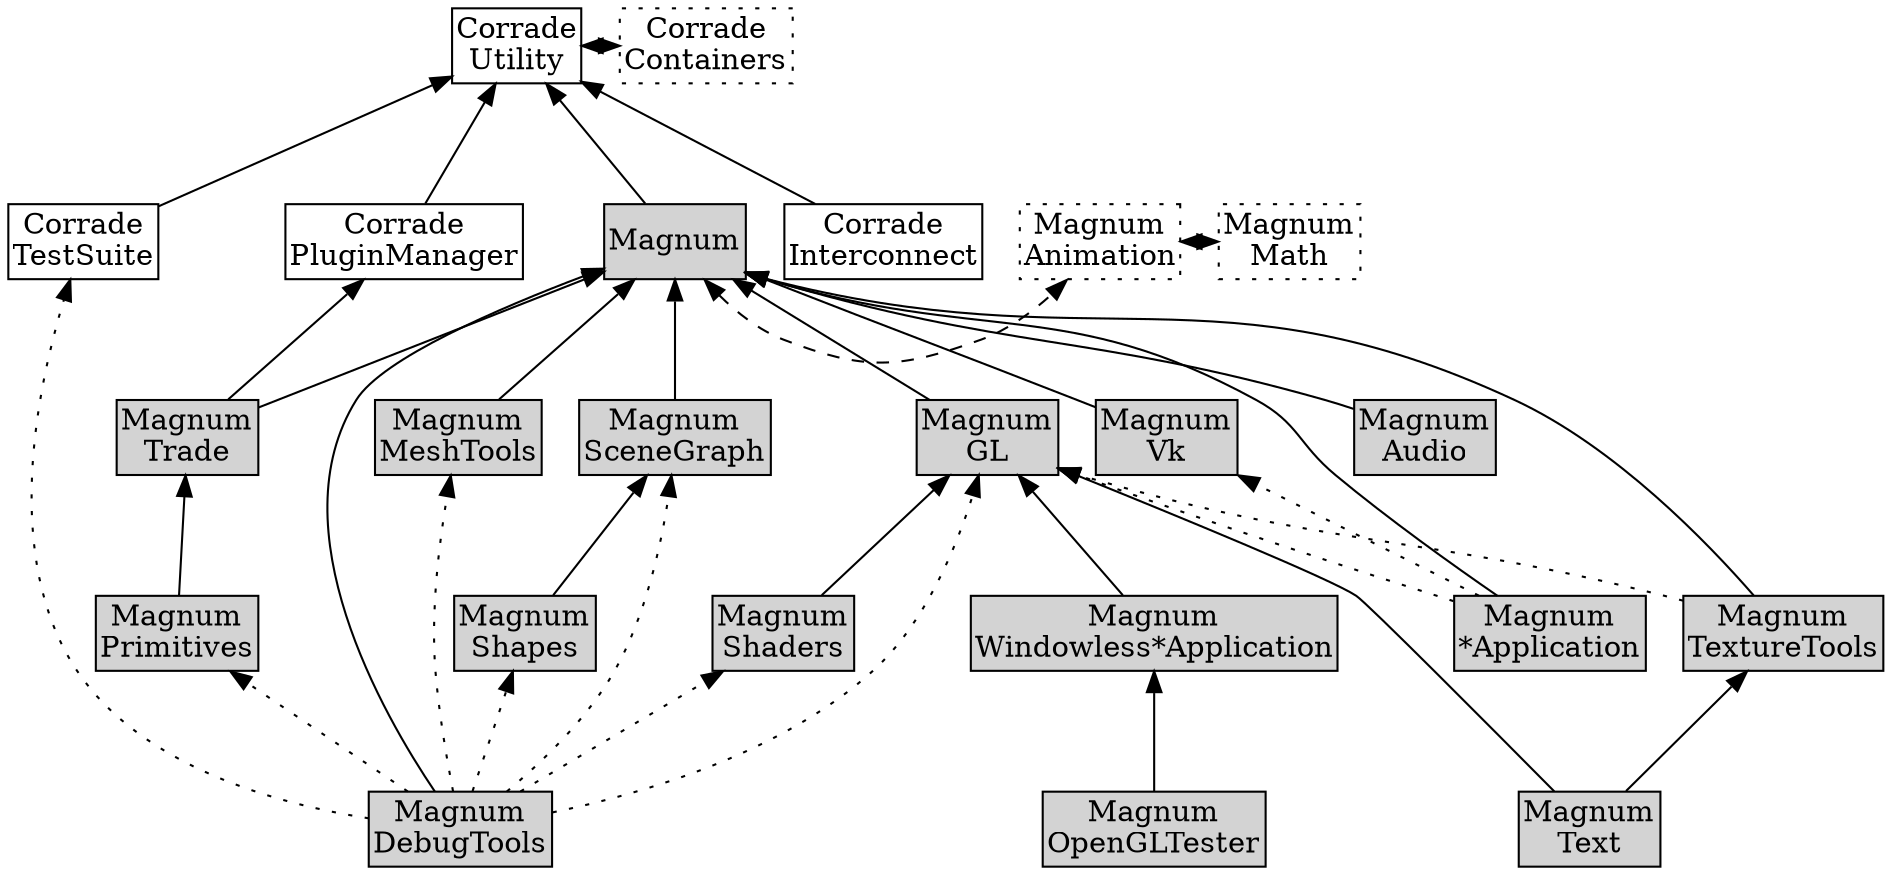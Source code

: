 /*
    This file is part of Magnum.

    Copyright © 2010, 2011, 2012, 2013, 2014, 2015, 2016, 2017, 2018
              Vladimír Vondruš <mosra@centrum.cz>

    Permission is hereby granted, free of charge, to any person obtaining a
    copy of this software and associated documentation files (the "Software"),
    to deal in the Software without restriction, including without limitation
    the rights to use, copy, modify, merge, publish, distribute, sublicense,
    and/or sell copies of the Software, and to permit persons to whom the
    Software is furnished to do so, subject to the following conditions:

    The above copyright notice and this permission notice shall be included
    in all copies or substantial portions of the Software.

    THE SOFTWARE IS PROVIDED "AS IS", WITHOUT WARRANTY OF ANY KIND, EXPRESS OR
    IMPLIED, INCLUDING BUT NOT LIMITED TO THE WARRANTIES OF MERCHANTABILITY,
    FITNESS FOR A PARTICULAR PURPOSE AND NONINFRINGEMENT. IN NO EVENT SHALL
    THE AUTHORS OR COPYRIGHT HOLDERS BE LIABLE FOR ANY CLAIM, DAMAGES OR OTHER
    LIABILITY, WHETHER IN AN ACTION OF CONTRACT, TORT OR OTHERWISE, ARISING
    FROM, OUT OF OR IN CONNECTION WITH THE SOFTWARE OR THE USE OR OTHER
    DEALINGS IN THE SOFTWARE.
*/

digraph "Magnum library dependency order" {
    rankdir=BT
    ranksep=0.8
    node [style=filled shape=rect margin="0.03,0.03"]

    CorradeUtility [style=solid label="Corrade\nUtility" class="m-primary"]
    CorradeContainers [style=solid label="Corrade\nContainers" class="m-primary" style=dotted]
    CorradePluginManager [style=solid label="Corrade\nPluginManager" class="m-info"]
    CorradeInterconnect [style=solid label="Corrade\nInterconnect" class="m-info"]
    CorradeTestSuite [style=solid label="Corrade\nTestSuite" class="m-info"]

    Magnum [class="m-primary"]
    MagnumAnimation [label="Magnum\nAnimation" class="m-primary" style=dotted]
    MagnumAudio [label="Magnum\nAudio" class="m-info"]
    MagnumDebugTools [label="Magnum\nDebugTools" class="m-info"]
    MagnumGL [label="Magnum\nGL" class="m-info"]
    MagnumMath [label="Magnum\nMath" class="m-primary" style=dotted]
    MagnumMeshTools [label="Magnum\nMeshTools" class="m-info"]
    MagnumOpenGLTester [label="Magnum\nOpenGLTester" class="m-info"]
    MagnumPrimitives [label="Magnum\nPrimitives" class="m-info"]
    MagnumSceneGraph [label="Magnum\nSceneGraph" class="m-info"]
    MagnumShaders [label="Magnum\nShaders" class="m-info"]
    MagnumShapes [label="Magnum\nShapes" class="m-dim"]
    MagnumText [label="Magnum\nText" class="m-info"]
    MagnumTextureTools [label="Magnum\nTextureTools" class="m-info"]
    MagnumTrade [label="Magnum\nTrade" class="m-info"]
    MagnumVk [label="Magnum\nVk" class="m-info"]

    MagnumApplication [label="Magnum\n*Application" class="m-info"]
    MagnumWindowlessApplication [label="Magnum\nWindowless*Application" class="m-info"]

    CorradeUtility -> CorradeContainers [dir=both style=dashed class="m-primary"]
    {rank=same CorradeUtility CorradeContainers}
    CorradePluginManager -> CorradeUtility [class="m-info"]
    CorradeInterconnect -> CorradeUtility [class="m-info"]
    CorradeTestSuite -> CorradeUtility [class="m-info"]

    {rank=same Magnum -> MagnumAnimation -> MagnumMath [dir=both style=dashed]}
    Magnum -> CorradeUtility

    MagnumAudio -> Magnum

    MagnumDebugTools -> CorradeTestSuite [style=dotted]
    MagnumDebugTools -> Magnum
    MagnumDebugTools -> MagnumGL [style=dotted]
    MagnumDebugTools -> MagnumMeshTools [style=dotted]
    MagnumDebugTools -> MagnumPrimitives [style=dotted]
    MagnumDebugTools -> MagnumShaders [style=dotted]
    MagnumDebugTools -> MagnumShapes [style=dotted class="m-dim"]
    MagnumDebugTools -> MagnumSceneGraph [style=dotted]

    MagnumGL -> Magnum

    MagnumMeshTools -> Magnum

    MagnumOpenGLTester -> MagnumWindowlessApplication

    MagnumPrimitives -> MagnumTrade

    MagnumSceneGraph -> Magnum

    MagnumShaders -> MagnumGL

    MagnumShapes -> MagnumSceneGraph [class="m-dim"]

    MagnumText -> MagnumTextureTools
    MagnumText -> MagnumGL

    MagnumTextureTools -> Magnum
    MagnumTextureTools -> MagnumGL [style=dotted]

    MagnumTrade -> Magnum
    MagnumTrade -> CorradePluginManager

    MagnumVk -> Magnum

    MagnumApplication -> Magnum
    MagnumApplication -> MagnumGL [style=dotted]
    MagnumApplication -> MagnumVk [style=dotted]

    MagnumWindowlessApplication -> MagnumGL
}
